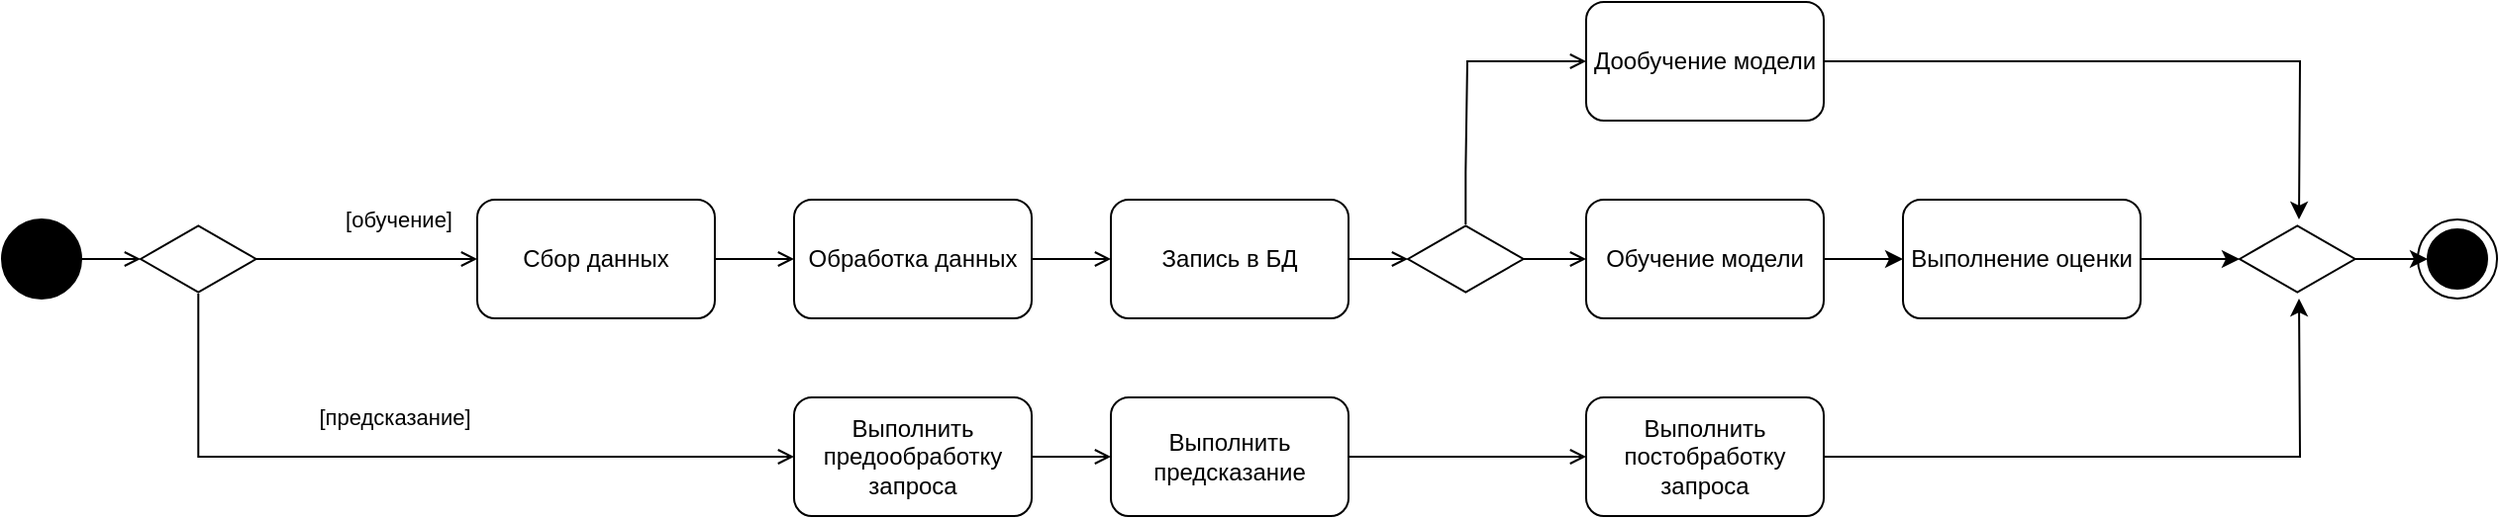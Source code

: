 <mxfile version="21.2.3" type="github">
  <diagram name="Страница 1" id="fT2f-Gk4B_cyXBCYnjZ8">
    <mxGraphModel dx="1351" dy="850" grid="1" gridSize="10" guides="1" tooltips="1" connect="1" arrows="1" fold="1" page="1" pageScale="1" pageWidth="2339" pageHeight="3300" math="0" shadow="0">
      <root>
        <mxCell id="0" />
        <mxCell id="1" parent="0" />
        <mxCell id="vNnH7ljwsfQisGGl4Ev6-24" value="" style="edgeStyle=orthogonalEdgeStyle;rounded=0;orthogonalLoop=1;jettySize=auto;html=1;endArrow=open;endFill=0;" edge="1" parent="1" source="vNnH7ljwsfQisGGl4Ev6-3" target="vNnH7ljwsfQisGGl4Ev6-8">
          <mxGeometry relative="1" as="geometry" />
        </mxCell>
        <mxCell id="vNnH7ljwsfQisGGl4Ev6-27" value="[предсказание]" style="edgeStyle=orthogonalEdgeStyle;rounded=0;orthogonalLoop=1;jettySize=auto;html=1;entryX=0;entryY=0.5;entryDx=0;entryDy=0;endArrow=open;endFill=0;" edge="1" parent="1" source="vNnH7ljwsfQisGGl4Ev6-20" target="vNnH7ljwsfQisGGl4Ev6-5">
          <mxGeometry x="-0.053" y="20" relative="1" as="geometry">
            <mxPoint x="110" y="330" as="sourcePoint" />
            <Array as="points">
              <mxPoint x="109" y="410" />
            </Array>
            <mxPoint as="offset" />
          </mxGeometry>
        </mxCell>
        <mxCell id="vNnH7ljwsfQisGGl4Ev6-3" value="Сбор данных" style="rounded=1;whiteSpace=wrap;html=1;" vertex="1" parent="1">
          <mxGeometry x="250" y="280" width="120" height="60" as="geometry" />
        </mxCell>
        <mxCell id="vNnH7ljwsfQisGGl4Ev6-30" style="edgeStyle=orthogonalEdgeStyle;rounded=0;orthogonalLoop=1;jettySize=auto;html=1;exitX=1;exitY=0.5;exitDx=0;exitDy=0;entryX=0;entryY=0.5;entryDx=0;entryDy=0;endArrow=open;endFill=0;" edge="1" parent="1" source="vNnH7ljwsfQisGGl4Ev6-5" target="vNnH7ljwsfQisGGl4Ev6-6">
          <mxGeometry relative="1" as="geometry" />
        </mxCell>
        <mxCell id="vNnH7ljwsfQisGGl4Ev6-5" value="Выполнить предообработку запроса" style="rounded=1;whiteSpace=wrap;html=1;" vertex="1" parent="1">
          <mxGeometry x="410" y="380" width="120" height="60" as="geometry" />
        </mxCell>
        <mxCell id="vNnH7ljwsfQisGGl4Ev6-33" style="edgeStyle=orthogonalEdgeStyle;rounded=0;orthogonalLoop=1;jettySize=auto;html=1;exitX=1;exitY=0.5;exitDx=0;exitDy=0;entryX=0;entryY=0.5;entryDx=0;entryDy=0;endArrow=open;endFill=0;" edge="1" parent="1" source="vNnH7ljwsfQisGGl4Ev6-6" target="vNnH7ljwsfQisGGl4Ev6-11">
          <mxGeometry relative="1" as="geometry" />
        </mxCell>
        <mxCell id="vNnH7ljwsfQisGGl4Ev6-6" value="Выполнить предсказание" style="rounded=1;whiteSpace=wrap;html=1;" vertex="1" parent="1">
          <mxGeometry x="570" y="380" width="120" height="60" as="geometry" />
        </mxCell>
        <mxCell id="vNnH7ljwsfQisGGl4Ev6-25" value="" style="edgeStyle=orthogonalEdgeStyle;rounded=0;orthogonalLoop=1;jettySize=auto;html=1;endArrow=open;endFill=0;" edge="1" parent="1" source="vNnH7ljwsfQisGGl4Ev6-8" target="vNnH7ljwsfQisGGl4Ev6-9">
          <mxGeometry relative="1" as="geometry" />
        </mxCell>
        <mxCell id="vNnH7ljwsfQisGGl4Ev6-8" value="Обработка данных" style="rounded=1;whiteSpace=wrap;html=1;" vertex="1" parent="1">
          <mxGeometry x="410" y="280" width="120" height="60" as="geometry" />
        </mxCell>
        <mxCell id="vNnH7ljwsfQisGGl4Ev6-34" value="" style="edgeStyle=orthogonalEdgeStyle;rounded=0;orthogonalLoop=1;jettySize=auto;html=1;endArrow=open;endFill=0;" edge="1" parent="1" source="vNnH7ljwsfQisGGl4Ev6-9" target="vNnH7ljwsfQisGGl4Ev6-31">
          <mxGeometry relative="1" as="geometry" />
        </mxCell>
        <mxCell id="vNnH7ljwsfQisGGl4Ev6-9" value="Запись в БД" style="rounded=1;whiteSpace=wrap;html=1;" vertex="1" parent="1">
          <mxGeometry x="570" y="280" width="120" height="60" as="geometry" />
        </mxCell>
        <mxCell id="vNnH7ljwsfQisGGl4Ev6-39" style="edgeStyle=orthogonalEdgeStyle;rounded=0;orthogonalLoop=1;jettySize=auto;html=1;exitX=1;exitY=0.5;exitDx=0;exitDy=0;" edge="1" parent="1" source="vNnH7ljwsfQisGGl4Ev6-10">
          <mxGeometry relative="1" as="geometry">
            <mxPoint x="1170" y="290" as="targetPoint" />
          </mxGeometry>
        </mxCell>
        <mxCell id="vNnH7ljwsfQisGGl4Ev6-10" value="Дообучение модели" style="rounded=1;whiteSpace=wrap;html=1;" vertex="1" parent="1">
          <mxGeometry x="810" y="180" width="120" height="60" as="geometry" />
        </mxCell>
        <mxCell id="vNnH7ljwsfQisGGl4Ev6-40" style="edgeStyle=orthogonalEdgeStyle;rounded=0;orthogonalLoop=1;jettySize=auto;html=1;exitX=1;exitY=0.5;exitDx=0;exitDy=0;" edge="1" parent="1" source="vNnH7ljwsfQisGGl4Ev6-11">
          <mxGeometry relative="1" as="geometry">
            <mxPoint x="1170" y="330" as="targetPoint" />
          </mxGeometry>
        </mxCell>
        <mxCell id="vNnH7ljwsfQisGGl4Ev6-11" value="Выполнить постобработку запроса" style="rounded=1;whiteSpace=wrap;html=1;" vertex="1" parent="1">
          <mxGeometry x="810" y="380" width="120" height="60" as="geometry" />
        </mxCell>
        <mxCell id="vNnH7ljwsfQisGGl4Ev6-36" value="" style="edgeStyle=orthogonalEdgeStyle;rounded=0;orthogonalLoop=1;jettySize=auto;html=1;" edge="1" parent="1" source="vNnH7ljwsfQisGGl4Ev6-12" target="vNnH7ljwsfQisGGl4Ev6-13">
          <mxGeometry relative="1" as="geometry" />
        </mxCell>
        <mxCell id="vNnH7ljwsfQisGGl4Ev6-12" value="Обучение модели" style="rounded=1;whiteSpace=wrap;html=1;" vertex="1" parent="1">
          <mxGeometry x="810" y="280" width="120" height="60" as="geometry" />
        </mxCell>
        <mxCell id="vNnH7ljwsfQisGGl4Ev6-37" value="" style="edgeStyle=orthogonalEdgeStyle;rounded=0;orthogonalLoop=1;jettySize=auto;html=1;" edge="1" parent="1" source="vNnH7ljwsfQisGGl4Ev6-13" target="vNnH7ljwsfQisGGl4Ev6-32">
          <mxGeometry relative="1" as="geometry" />
        </mxCell>
        <mxCell id="vNnH7ljwsfQisGGl4Ev6-13" value="Выполнение оценки" style="rounded=1;whiteSpace=wrap;html=1;" vertex="1" parent="1">
          <mxGeometry x="970" y="280" width="120" height="60" as="geometry" />
        </mxCell>
        <mxCell id="vNnH7ljwsfQisGGl4Ev6-26" value="" style="edgeStyle=orthogonalEdgeStyle;rounded=0;orthogonalLoop=1;jettySize=auto;html=1;endArrow=open;endFill=0;" edge="1" parent="1" source="vNnH7ljwsfQisGGl4Ev6-14" target="vNnH7ljwsfQisGGl4Ev6-20">
          <mxGeometry relative="1" as="geometry" />
        </mxCell>
        <mxCell id="vNnH7ljwsfQisGGl4Ev6-14" value="" style="ellipse;whiteSpace=wrap;html=1;aspect=fixed;fillColor=#000000;" vertex="1" parent="1">
          <mxGeometry x="10" y="290" width="40" height="40" as="geometry" />
        </mxCell>
        <mxCell id="vNnH7ljwsfQisGGl4Ev6-18" value="" style="ellipse;whiteSpace=wrap;html=1;aspect=fixed;" vertex="1" parent="1">
          <mxGeometry x="1230" y="290" width="40" height="40" as="geometry" />
        </mxCell>
        <mxCell id="vNnH7ljwsfQisGGl4Ev6-19" value="" style="ellipse;whiteSpace=wrap;html=1;aspect=fixed;fillColor=#000000;" vertex="1" parent="1">
          <mxGeometry x="1235" y="295" width="30" height="30" as="geometry" />
        </mxCell>
        <mxCell id="vNnH7ljwsfQisGGl4Ev6-23" value="[обучение]" style="edgeStyle=orthogonalEdgeStyle;rounded=0;orthogonalLoop=1;jettySize=auto;html=1;endArrow=open;endFill=0;" edge="1" parent="1" source="vNnH7ljwsfQisGGl4Ev6-20" target="vNnH7ljwsfQisGGl4Ev6-3">
          <mxGeometry x="0.284" y="20" relative="1" as="geometry">
            <mxPoint as="offset" />
          </mxGeometry>
        </mxCell>
        <mxCell id="vNnH7ljwsfQisGGl4Ev6-20" value="" style="html=1;whiteSpace=wrap;aspect=fixed;shape=isoRectangle;" vertex="1" parent="1">
          <mxGeometry x="80" y="292.5" width="58.33" height="35" as="geometry" />
        </mxCell>
        <mxCell id="vNnH7ljwsfQisGGl4Ev6-35" value="" style="edgeStyle=orthogonalEdgeStyle;rounded=0;orthogonalLoop=1;jettySize=auto;html=1;endArrow=open;endFill=0;" edge="1" parent="1" source="vNnH7ljwsfQisGGl4Ev6-31" target="vNnH7ljwsfQisGGl4Ev6-12">
          <mxGeometry relative="1" as="geometry" />
        </mxCell>
        <mxCell id="vNnH7ljwsfQisGGl4Ev6-41" style="edgeStyle=orthogonalEdgeStyle;rounded=0;orthogonalLoop=1;jettySize=auto;html=1;entryX=0;entryY=0.5;entryDx=0;entryDy=0;endArrow=open;endFill=0;" edge="1" parent="1" source="vNnH7ljwsfQisGGl4Ev6-31" target="vNnH7ljwsfQisGGl4Ev6-10">
          <mxGeometry relative="1" as="geometry">
            <Array as="points">
              <mxPoint x="749" y="266" />
              <mxPoint x="750" y="266" />
              <mxPoint x="750" y="210" />
            </Array>
          </mxGeometry>
        </mxCell>
        <mxCell id="vNnH7ljwsfQisGGl4Ev6-31" value="" style="html=1;whiteSpace=wrap;aspect=fixed;shape=isoRectangle;" vertex="1" parent="1">
          <mxGeometry x="720" y="292.5" width="58.33" height="35" as="geometry" />
        </mxCell>
        <mxCell id="vNnH7ljwsfQisGGl4Ev6-38" value="" style="edgeStyle=orthogonalEdgeStyle;rounded=0;orthogonalLoop=1;jettySize=auto;html=1;" edge="1" parent="1" source="vNnH7ljwsfQisGGl4Ev6-32" target="vNnH7ljwsfQisGGl4Ev6-19">
          <mxGeometry relative="1" as="geometry" />
        </mxCell>
        <mxCell id="vNnH7ljwsfQisGGl4Ev6-32" value="" style="html=1;whiteSpace=wrap;aspect=fixed;shape=isoRectangle;" vertex="1" parent="1">
          <mxGeometry x="1140" y="292.5" width="58.33" height="35" as="geometry" />
        </mxCell>
      </root>
    </mxGraphModel>
  </diagram>
</mxfile>
